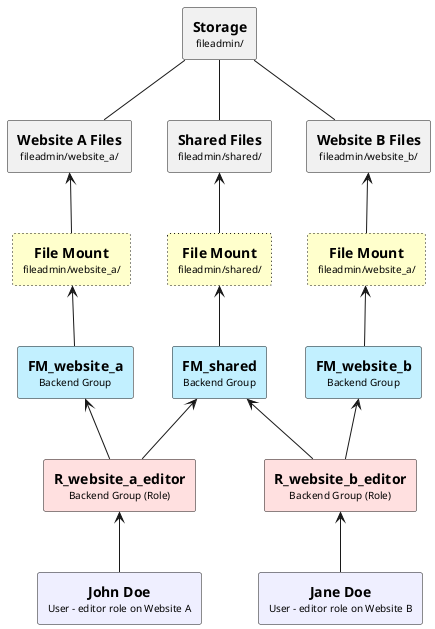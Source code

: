 @startuml
  skinparam defaultTextAlignment center

  rectangle "**Storage**\n<size:10>fileadmin/</size>" as FileAdmin
  rectangle "**Website B Files**\n<size:10>fileadmin/website_b/</size>" as Storage_B
  rectangle "**Shared Files**\n<size:10>fileadmin/shared/</size>" as Storage_Shared
  rectangle "**Website A Files**\n<size:10>fileadmin/website_a/</size>" as Storage_A

  FileAdmin -down- Storage_B
  FileAdmin -down- Storage_Shared
  FileAdmin -down- Storage_A

  rectangle "**File Mount**\n<size:10>fileadmin/website_a/</size>" as FM_B #Business;line.dotted
  rectangle "**File Mount**\n<size:10>fileadmin/shared/</size>" as FM_S #Business;line.dotted
  rectangle "**File Mount**\n<size:10>fileadmin/website_a/</size>" as FM_A #Business;line.dotted

  FM_B -up-> Storage_B
  FM_S -up-> Storage_Shared
  FM_A -up-> Storage_A

  rectangle "**FM_website_b**\n<size:10>Backend Group</size>" as FM_Website_B #Application
  rectangle "**FM_shared**\n<size:10>Backend Group</size>" as FM_Shared #Application
  rectangle "**FM_website_a**\n<size:10>Backend Group</size>" as FM_Website_A #Application

  FM_Website_B -up-> FM_B
  FM_Shared -up-> FM_S
  FM_Website_A -up-> FM_A

  rectangle "**R_website_b_editor**\n<size:10>Backend Group (Role)</size>" as R_Website_B_Editor #Implementation
  rectangle "**R_website_a_editor**\n<size:10>Backend Group (Role)</size>" as R_Website_A_Editor #Implementation

  R_Website_B_Editor -up-> FM_Website_B
  R_Website_B_Editor -up-> FM_Shared
  R_Website_A_Editor -up-> FM_Website_A
  R_Website_A_Editor -up-> FM_Shared

  rectangle "**Jane Doe**\n<size:10>User - editor role on Website B</size>" as Editor_B #Motivation
  rectangle "**John Doe**\n<size:10>User - editor role on Website A</size>" as Editor_A #Motivation

  Editor_B -up-> R_Website_B_Editor
  Editor_A -up-> R_Website_A_Editor

@enduml
